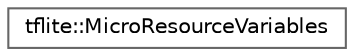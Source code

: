 digraph "Graphical Class Hierarchy"
{
 // LATEX_PDF_SIZE
  bgcolor="transparent";
  edge [fontname=Helvetica,fontsize=10,labelfontname=Helvetica,labelfontsize=10];
  node [fontname=Helvetica,fontsize=10,shape=box,height=0.2,width=0.4];
  rankdir="LR";
  Node0 [id="Node000000",label="tflite::MicroResourceVariables",height=0.2,width=0.4,color="grey40", fillcolor="white", style="filled",URL="$classtflite_1_1_micro_resource_variables.html",tooltip=" "];
}
